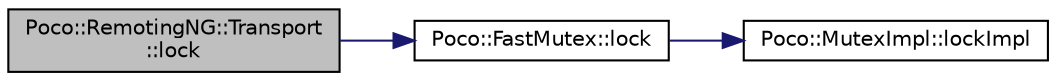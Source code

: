 digraph "Poco::RemotingNG::Transport::lock"
{
 // LATEX_PDF_SIZE
  edge [fontname="Helvetica",fontsize="10",labelfontname="Helvetica",labelfontsize="10"];
  node [fontname="Helvetica",fontsize="10",shape=record];
  rankdir="LR";
  Node1 [label="Poco::RemotingNG::Transport\l::lock",height=0.2,width=0.4,color="black", fillcolor="grey75", style="filled", fontcolor="black",tooltip="Ends a request - reply message exchange."];
  Node1 -> Node2 [color="midnightblue",fontsize="10",style="solid"];
  Node2 [label="Poco::FastMutex::lock",height=0.2,width=0.4,color="black", fillcolor="white", style="filled",URL="$classPoco_1_1FastMutex.html#a706292a6c12e17552fc368ec415984dc",tooltip="destroys the Mutex."];
  Node2 -> Node3 [color="midnightblue",fontsize="10",style="solid"];
  Node3 [label="Poco::MutexImpl::lockImpl",height=0.2,width=0.4,color="black", fillcolor="white", style="filled",URL="$classPoco_1_1MutexImpl.html#a2d1eb72d1f8bc63971feb7c34b5ad2db",tooltip=" "];
}
